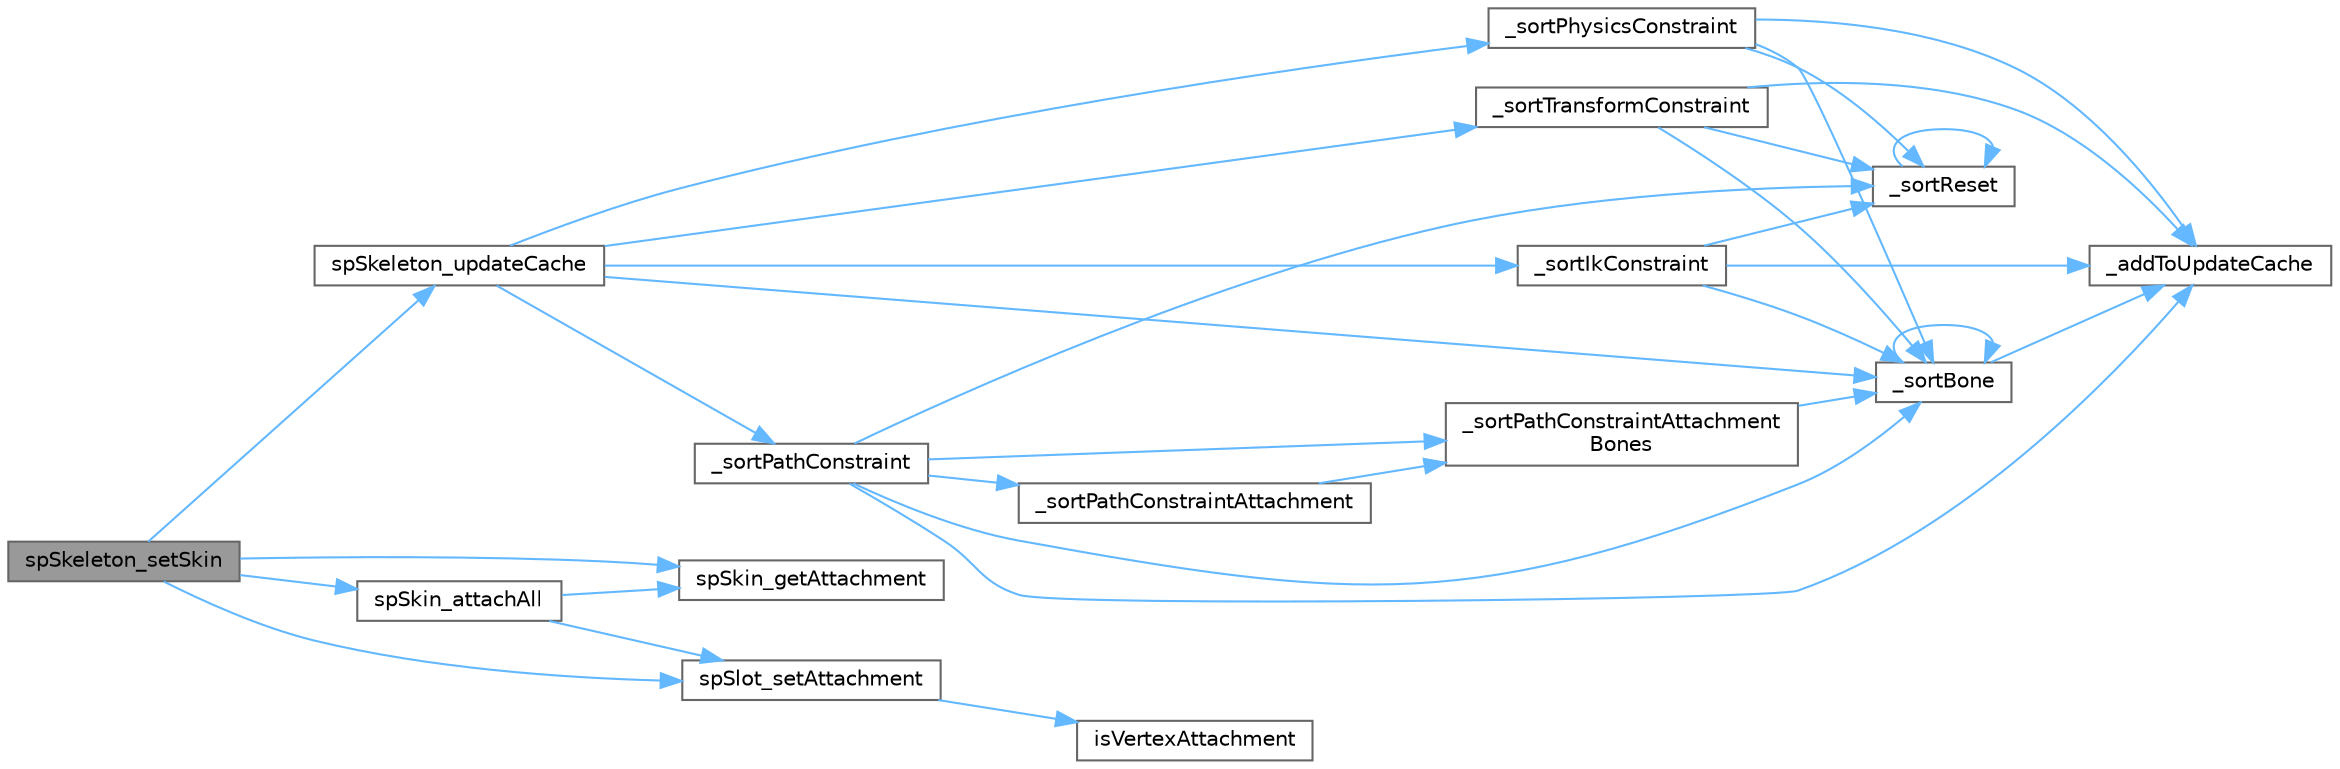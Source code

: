 digraph "spSkeleton_setSkin"
{
 // LATEX_PDF_SIZE
  bgcolor="transparent";
  edge [fontname=Helvetica,fontsize=10,labelfontname=Helvetica,labelfontsize=10];
  node [fontname=Helvetica,fontsize=10,shape=box,height=0.2,width=0.4];
  rankdir="LR";
  Node1 [id="Node000001",label="spSkeleton_setSkin",height=0.2,width=0.4,color="gray40", fillcolor="grey60", style="filled", fontcolor="black",tooltip=" "];
  Node1 -> Node2 [id="edge32_Node000001_Node000002",color="steelblue1",style="solid",tooltip=" "];
  Node2 [id="Node000002",label="spSkeleton_updateCache",height=0.2,width=0.4,color="grey40", fillcolor="white", style="filled",URL="$_skeleton_8c.html#a62e01f12f86149c4fed351f27e022c76",tooltip=" "];
  Node2 -> Node3 [id="edge33_Node000002_Node000003",color="steelblue1",style="solid",tooltip=" "];
  Node3 [id="Node000003",label="_sortBone",height=0.2,width=0.4,color="grey40", fillcolor="white", style="filled",URL="$_skeleton_8c.html#a68cc4fe76afa567c2956d4859c32f49b",tooltip=" "];
  Node3 -> Node4 [id="edge34_Node000003_Node000004",color="steelblue1",style="solid",tooltip=" "];
  Node4 [id="Node000004",label="_addToUpdateCache",height=0.2,width=0.4,color="grey40", fillcolor="white", style="filled",URL="$_skeleton_8c.html#a7d8c369b6231042d5c923f23913a5637",tooltip=" "];
  Node3 -> Node3 [id="edge35_Node000003_Node000003",color="steelblue1",style="solid",tooltip=" "];
  Node2 -> Node5 [id="edge36_Node000002_Node000005",color="steelblue1",style="solid",tooltip=" "];
  Node5 [id="Node000005",label="_sortIkConstraint",height=0.2,width=0.4,color="grey40", fillcolor="white", style="filled",URL="$_skeleton_8c.html#a17ee50de60bc44d9def73f0de26ae174",tooltip=" "];
  Node5 -> Node4 [id="edge37_Node000005_Node000004",color="steelblue1",style="solid",tooltip=" "];
  Node5 -> Node3 [id="edge38_Node000005_Node000003",color="steelblue1",style="solid",tooltip=" "];
  Node5 -> Node6 [id="edge39_Node000005_Node000006",color="steelblue1",style="solid",tooltip=" "];
  Node6 [id="Node000006",label="_sortReset",height=0.2,width=0.4,color="grey40", fillcolor="white", style="filled",URL="$_skeleton_8c.html#ae3c0828ee8ae0407606eaece386293cf",tooltip=" "];
  Node6 -> Node6 [id="edge40_Node000006_Node000006",color="steelblue1",style="solid",tooltip=" "];
  Node2 -> Node7 [id="edge41_Node000002_Node000007",color="steelblue1",style="solid",tooltip=" "];
  Node7 [id="Node000007",label="_sortPathConstraint",height=0.2,width=0.4,color="grey40", fillcolor="white", style="filled",URL="$_skeleton_8c.html#a572baa744a09474a96385986f83f36c6",tooltip=" "];
  Node7 -> Node4 [id="edge42_Node000007_Node000004",color="steelblue1",style="solid",tooltip=" "];
  Node7 -> Node3 [id="edge43_Node000007_Node000003",color="steelblue1",style="solid",tooltip=" "];
  Node7 -> Node8 [id="edge44_Node000007_Node000008",color="steelblue1",style="solid",tooltip=" "];
  Node8 [id="Node000008",label="_sortPathConstraintAttachment",height=0.2,width=0.4,color="grey40", fillcolor="white", style="filled",URL="$_skeleton_8c.html#a46b640fcd27f21c32fe1deff8de5996e",tooltip=" "];
  Node8 -> Node9 [id="edge45_Node000008_Node000009",color="steelblue1",style="solid",tooltip=" "];
  Node9 [id="Node000009",label="_sortPathConstraintAttachment\lBones",height=0.2,width=0.4,color="grey40", fillcolor="white", style="filled",URL="$_skeleton_8c.html#a5395fa51d345e95fb3727ad9e94ab66c",tooltip=" "];
  Node9 -> Node3 [id="edge46_Node000009_Node000003",color="steelblue1",style="solid",tooltip=" "];
  Node7 -> Node9 [id="edge47_Node000007_Node000009",color="steelblue1",style="solid",tooltip=" "];
  Node7 -> Node6 [id="edge48_Node000007_Node000006",color="steelblue1",style="solid",tooltip=" "];
  Node2 -> Node10 [id="edge49_Node000002_Node000010",color="steelblue1",style="solid",tooltip=" "];
  Node10 [id="Node000010",label="_sortPhysicsConstraint",height=0.2,width=0.4,color="grey40", fillcolor="white", style="filled",URL="$_skeleton_8c.html#a3f06bb80e7946b226b41ceb1d642ed45",tooltip=" "];
  Node10 -> Node4 [id="edge50_Node000010_Node000004",color="steelblue1",style="solid",tooltip=" "];
  Node10 -> Node3 [id="edge51_Node000010_Node000003",color="steelblue1",style="solid",tooltip=" "];
  Node10 -> Node6 [id="edge52_Node000010_Node000006",color="steelblue1",style="solid",tooltip=" "];
  Node2 -> Node11 [id="edge53_Node000002_Node000011",color="steelblue1",style="solid",tooltip=" "];
  Node11 [id="Node000011",label="_sortTransformConstraint",height=0.2,width=0.4,color="grey40", fillcolor="white", style="filled",URL="$_skeleton_8c.html#a4c23aa12acfe10acb73c31ec21d5f960",tooltip=" "];
  Node11 -> Node4 [id="edge54_Node000011_Node000004",color="steelblue1",style="solid",tooltip=" "];
  Node11 -> Node3 [id="edge55_Node000011_Node000003",color="steelblue1",style="solid",tooltip=" "];
  Node11 -> Node6 [id="edge56_Node000011_Node000006",color="steelblue1",style="solid",tooltip=" "];
  Node1 -> Node12 [id="edge57_Node000001_Node000012",color="steelblue1",style="solid",tooltip=" "];
  Node12 [id="Node000012",label="spSkin_attachAll",height=0.2,width=0.4,color="grey40", fillcolor="white", style="filled",URL="$_skin_8c.html#a3699ffada3ca2fce5cf12758cf52fa9b",tooltip=" "];
  Node12 -> Node13 [id="edge58_Node000012_Node000013",color="steelblue1",style="solid",tooltip=" "];
  Node13 [id="Node000013",label="spSkin_getAttachment",height=0.2,width=0.4,color="grey40", fillcolor="white", style="filled",URL="$_skin_8c.html#ac997acb956b1c876912cd56c0fb9ed95",tooltip=" "];
  Node12 -> Node14 [id="edge59_Node000012_Node000014",color="steelblue1",style="solid",tooltip=" "];
  Node14 [id="Node000014",label="spSlot_setAttachment",height=0.2,width=0.4,color="grey40", fillcolor="white", style="filled",URL="$_slot_8c.html#a56d5b092e9d5418595813cec61d447cc",tooltip=" "];
  Node14 -> Node15 [id="edge60_Node000014_Node000015",color="steelblue1",style="solid",tooltip=" "];
  Node15 [id="Node000015",label="isVertexAttachment",height=0.2,width=0.4,color="grey40", fillcolor="white", style="filled",URL="$_slot_8c.html#a2e0f6babd6f2c1a34cddf0efc3a6c240",tooltip=" "];
  Node1 -> Node13 [id="edge61_Node000001_Node000013",color="steelblue1",style="solid",tooltip=" "];
  Node1 -> Node14 [id="edge62_Node000001_Node000014",color="steelblue1",style="solid",tooltip=" "];
}
